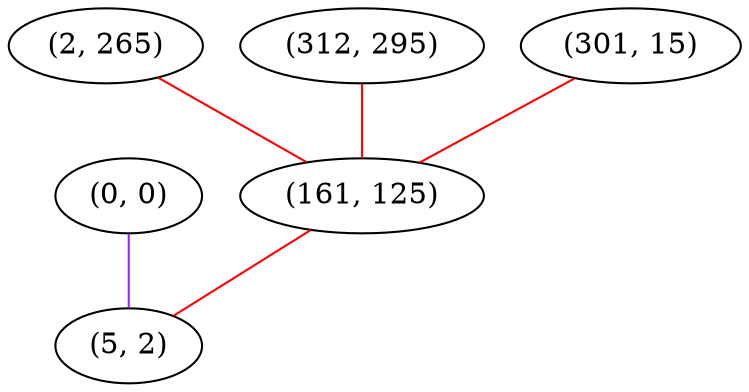 graph "" {
"(0, 0)";
"(2, 265)";
"(312, 295)";
"(301, 15)";
"(161, 125)";
"(5, 2)";
"(0, 0)" -- "(5, 2)"  [color=purple, key=0, weight=4];
"(2, 265)" -- "(161, 125)"  [color=red, key=0, weight=1];
"(312, 295)" -- "(161, 125)"  [color=red, key=0, weight=1];
"(301, 15)" -- "(161, 125)"  [color=red, key=0, weight=1];
"(161, 125)" -- "(5, 2)"  [color=red, key=0, weight=1];
}
